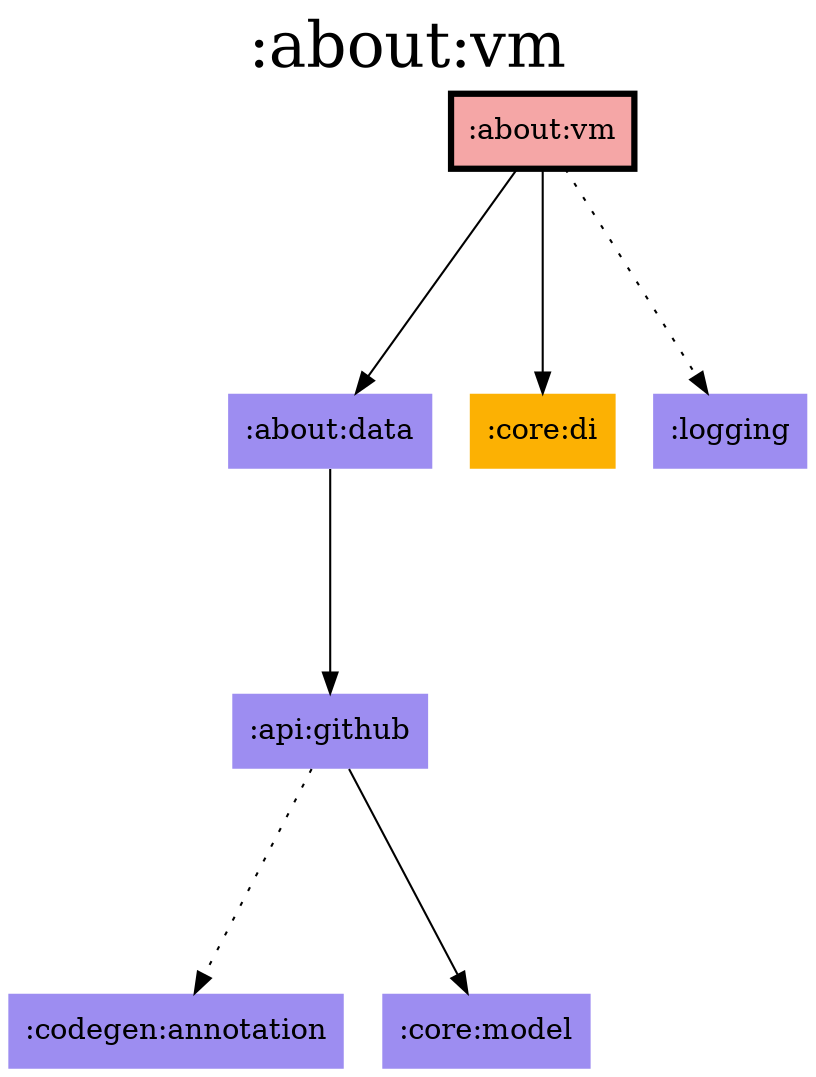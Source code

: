 digraph {
edge ["dir"="forward"]
graph ["dpi"="100","label"=":about:vm","labelloc"="t","fontsize"="30","ranksep"="1.5","rankdir"="TB"]
node ["style"="filled"]
":about:data" ["fillcolor"="#9D8DF1","shape"="none"]
":about:vm" ["fillcolor"="#F5A6A6","color"="black","penwidth"="3","shape"="box"]
":api:github" ["fillcolor"="#9D8DF1","shape"="none"]
":codegen:annotation" ["fillcolor"="#9D8DF1","shape"="none"]
":core:di" ["fillcolor"="#FCB103","shape"="none"]
":core:model" ["fillcolor"="#9D8DF1","shape"="none"]
":logging" ["fillcolor"="#9D8DF1","shape"="none"]
{
edge ["dir"="none"]
graph ["rank"="same"]
":about:vm"
}
":about:data" -> ":api:github"
":about:vm" -> ":about:data"
":about:vm" -> ":core:di"
":about:vm" -> ":logging" ["style"="dotted"]
":api:github" -> ":codegen:annotation" ["style"="dotted"]
":api:github" -> ":core:model"
}
